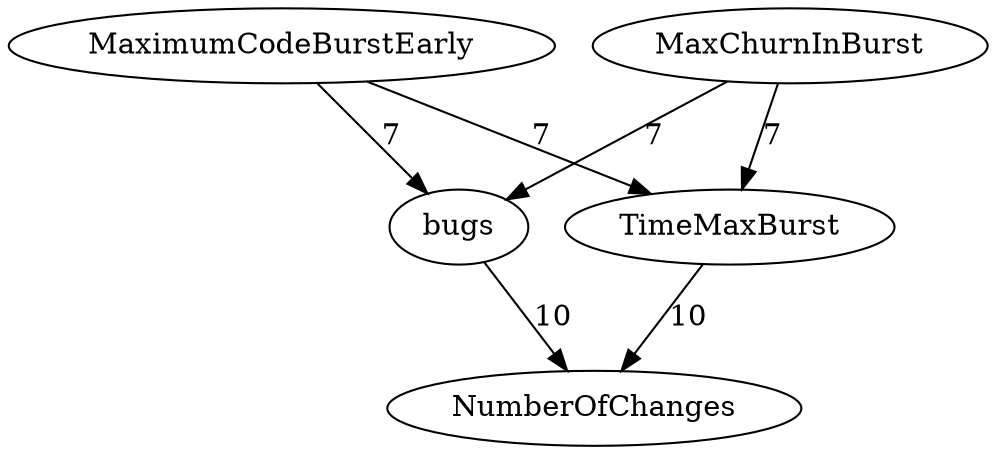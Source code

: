 digraph {
bugs -> NumberOfChanges[label="10",weight="10"];
TimeMaxBurst -> NumberOfChanges[label="10",weight="10"];
MaximumCodeBurstEarly -> bugs[label="7",weight="7"];
MaxChurnInBurst -> bugs[label="7",weight="7"];
MaximumCodeBurstEarly -> TimeMaxBurst[label="7",weight="7"];
MaxChurnInBurst -> TimeMaxBurst[label="7",weight="7"];
}